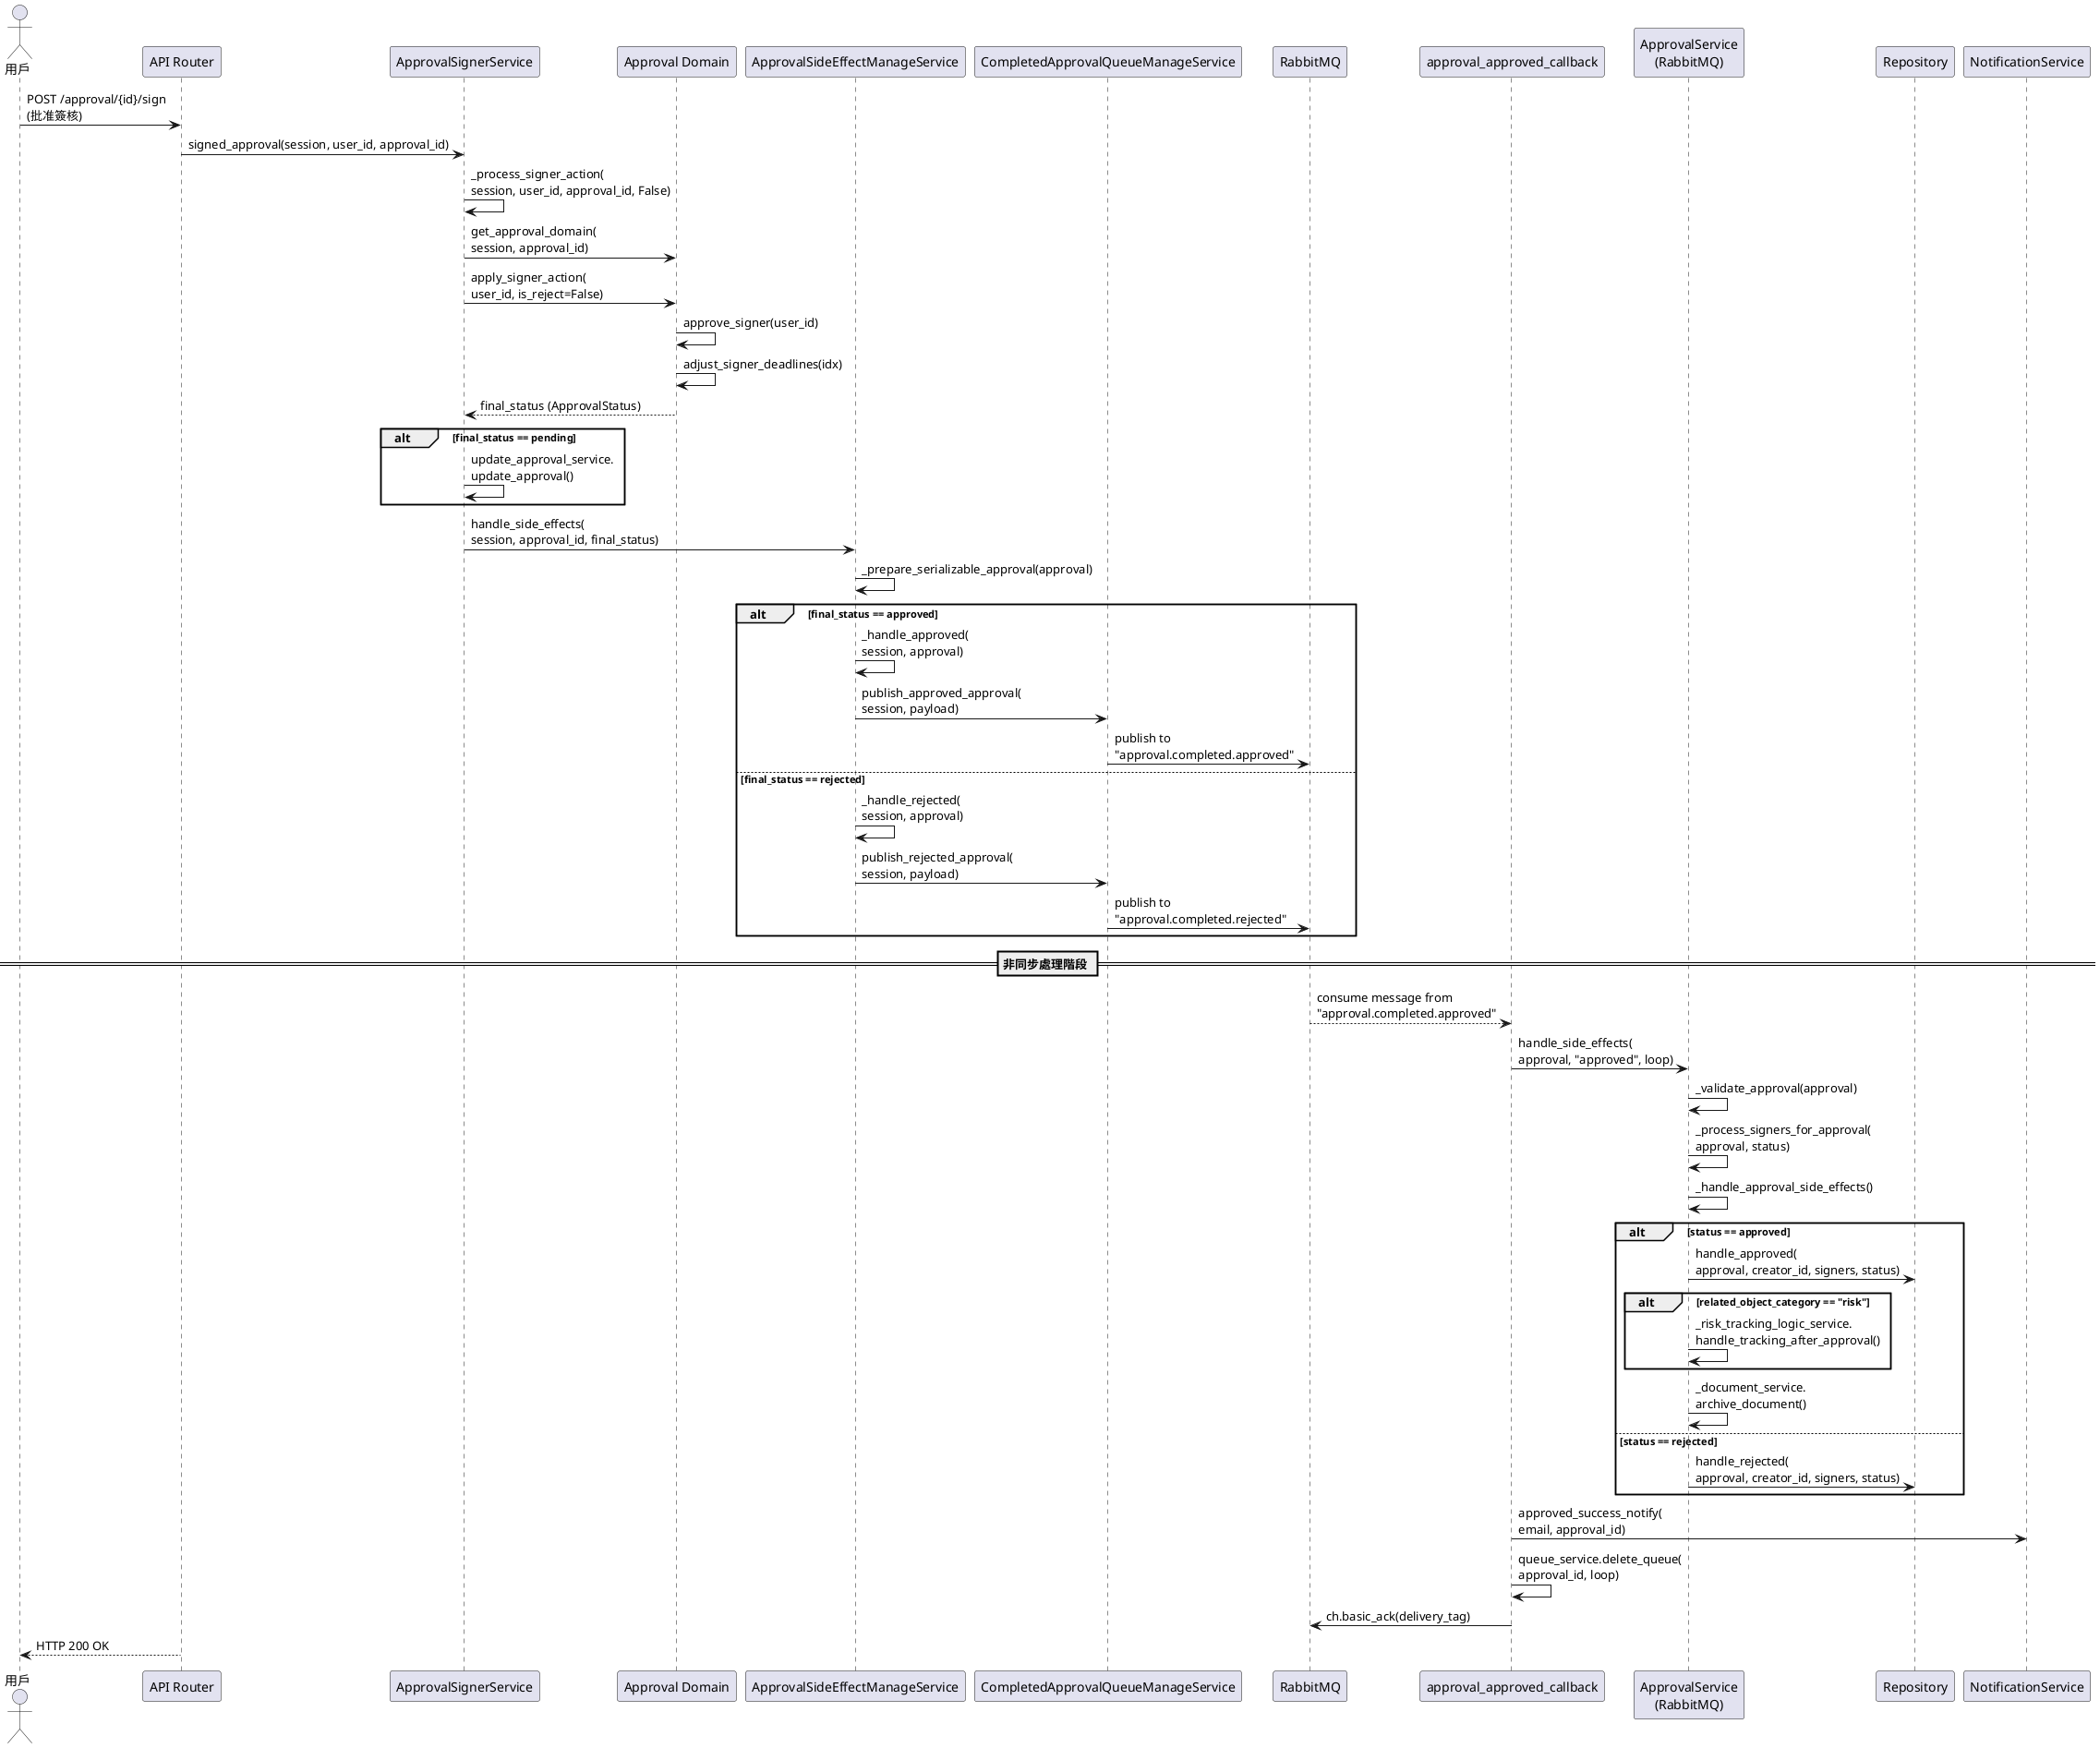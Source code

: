   @startuml

  actor User as "用戶"
  participant API as "API Router"
  participant Signer as "ApprovalSignerService"
  participant Domain as "Approval Domain"
  participant SideEffect as "ApprovalSideEffectManageService"
  participant Queue as "CompletedApprovalQueueManageService"
  participant RabbitMQ as "RabbitMQ"
  participant Consumer as "approval_approved_callback"
  participant ApprovalSvc as "ApprovalService\n(RabbitMQ)"
  participant Repo as "Repository"
  participant Email as "NotificationService"

  User -> API: POST /approval/{id}/sign\n(批准簽核)
  API -> Signer: signed_approval(session, user_id, approval_id)
  Signer -> Signer: _process_signer_action(\nsession, user_id, approval_id, False)
  Signer -> Domain: get_approval_domain(\nsession, approval_id)
  Signer -> Domain: apply_signer_action(\nuser_id, is_reject=False)
  Domain -> Domain: approve_signer(user_id)
  Domain -> Domain: adjust_signer_deadlines(idx)
  Domain --> Signer: final_status (ApprovalStatus)

  alt final_status == pending
      Signer -> Signer: update_approval_service.\nupdate_approval()
  end

  Signer -> SideEffect: handle_side_effects(\nsession, approval_id, final_status)
  SideEffect -> SideEffect: _prepare_serializable_approval(approval)

  alt final_status == approved
      SideEffect -> SideEffect: _handle_approved(\nsession, approval)
      SideEffect -> Queue: publish_approved_approval(\nsession, payload)
      Queue -> RabbitMQ: publish to\n"approval.completed.approved"

  else final_status == rejected
      SideEffect -> SideEffect: _handle_rejected(\nsession, approval)
      SideEffect -> Queue: publish_rejected_approval(\nsession, payload)
      Queue -> RabbitMQ: publish to\n"approval.completed.rejected"
  end

  == 非同步處理階段 ==

  RabbitMQ --> Consumer: consume message from\n"approval.completed.approved"
  Consumer -> ApprovalSvc: handle_side_effects(\napproval, "approved", loop)
  ApprovalSvc -> ApprovalSvc: _validate_approval(approval)
  ApprovalSvc -> ApprovalSvc: _process_signers_for_approval(\napproval, status)
  ApprovalSvc -> ApprovalSvc: _handle_approval_side_effects()

  alt status == approved
      ApprovalSvc -> Repo: handle_approved(\napproval, creator_id, signers, status)      
      alt related_object_category == "risk"
          ApprovalSvc -> ApprovalSvc: _risk_tracking_logic_service.\nhandle_tracking_after_approval()
      end

      ApprovalSvc -> ApprovalSvc: _document_service.\narchive_document()

  else status == rejected
      ApprovalSvc -> Repo: handle_rejected(\napproval, creator_id, signers, status)
  end

  Consumer -> Email: approved_success_notify(\nemail, approval_id)
  Consumer -> Consumer: queue_service.delete_queue(\napproval_id, loop)
  Consumer -> RabbitMQ: ch.basic_ack(delivery_tag)
  API --> User: HTTP 200 OK

  @enduml